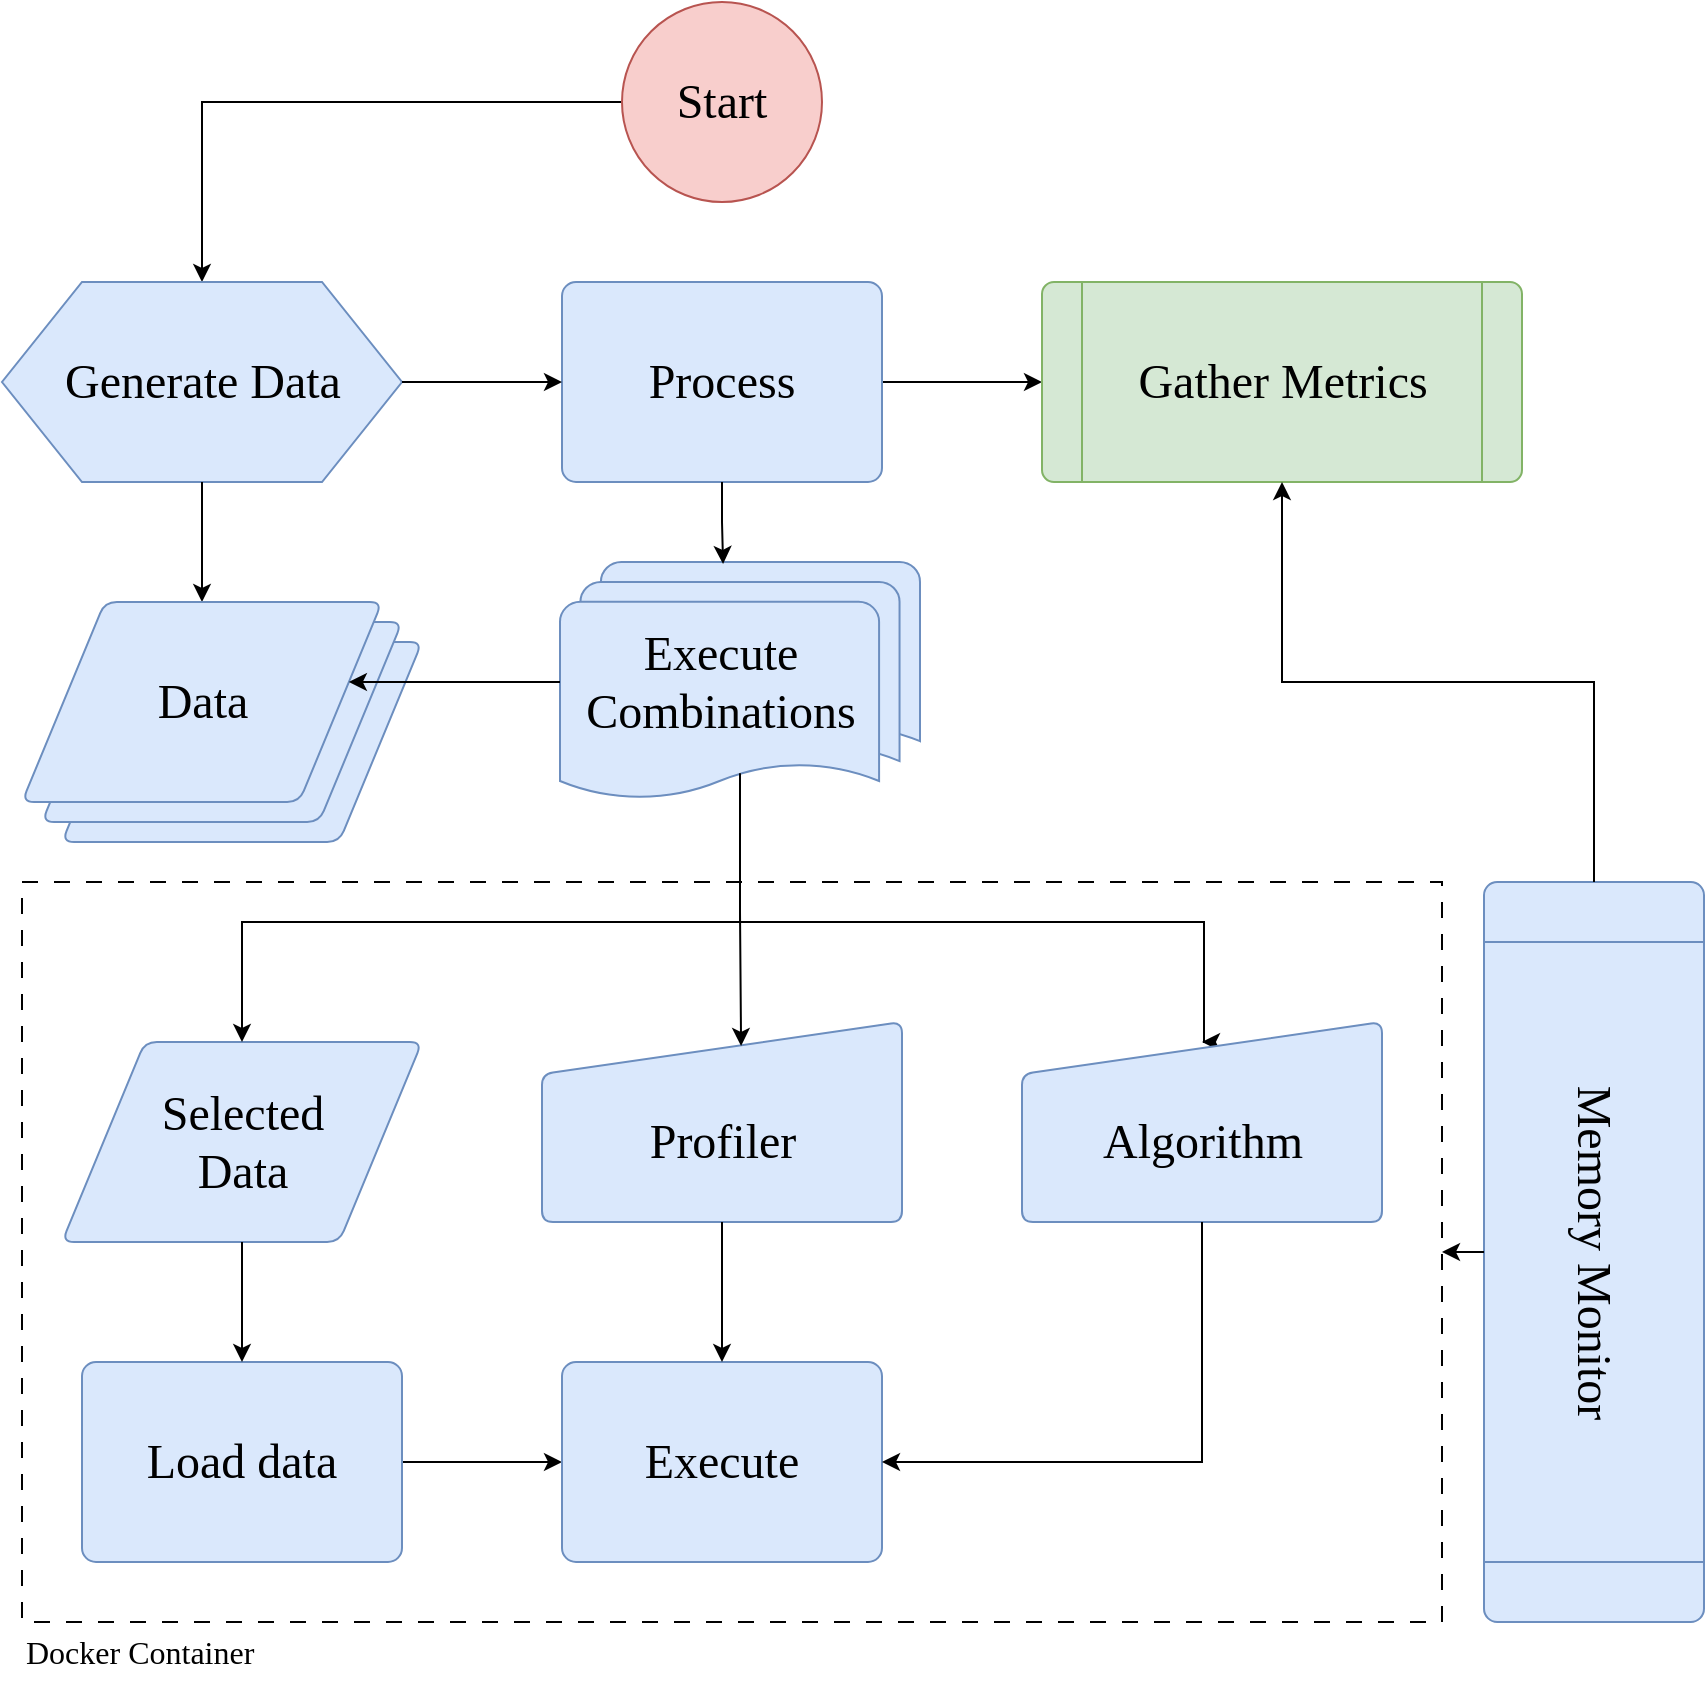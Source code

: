 <mxfile version="26.0.10">
  <diagram name="Page-1" id="b8q0Q2Qu1mNs1k-4M_kO">
    <mxGraphModel dx="960" dy="933" grid="1" gridSize="10" guides="1" tooltips="1" connect="1" arrows="1" fold="1" page="1" pageScale="1" pageWidth="850" pageHeight="1100" math="0" shadow="0">
      <root>
        <mxCell id="0" />
        <mxCell id="1" parent="0" />
        <mxCell id="p1mo3sN1p-dWeBABTkZB-15" style="edgeStyle=orthogonalEdgeStyle;rounded=0;orthogonalLoop=1;jettySize=auto;html=1;entryX=0.5;entryY=0;entryDx=0;entryDy=0;" edge="1" parent="1" source="p1mo3sN1p-dWeBABTkZB-11" target="p1mo3sN1p-dWeBABTkZB-12">
          <mxGeometry relative="1" as="geometry" />
        </mxCell>
        <mxCell id="p1mo3sN1p-dWeBABTkZB-11" value="&lt;font style=&quot;font-size: 24px;&quot; face=&quot;Times New Roman&quot;&gt;Start&lt;/font&gt;" style="strokeWidth=1;html=1;shape=mxgraph.flowchart.start_2;whiteSpace=wrap;fillColor=#f8cecc;strokeColor=#b85450;" vertex="1" parent="1">
          <mxGeometry x="310" width="100" height="100" as="geometry" />
        </mxCell>
        <mxCell id="p1mo3sN1p-dWeBABTkZB-14" value="" style="group" vertex="1" connectable="0" parent="1">
          <mxGeometry y="140" width="200" height="100" as="geometry" />
        </mxCell>
        <mxCell id="p1mo3sN1p-dWeBABTkZB-12" value="" style="verticalLabelPosition=bottom;verticalAlign=top;html=1;shape=hexagon;perimeter=hexagonPerimeter2;arcSize=6;size=0.2;fillColor=#dae8fc;strokeColor=#6c8ebf;" vertex="1" parent="p1mo3sN1p-dWeBABTkZB-14">
          <mxGeometry width="200" height="100" as="geometry" />
        </mxCell>
        <mxCell id="p1mo3sN1p-dWeBABTkZB-13" value="&lt;font style=&quot;font-size: 24px;&quot; face=&quot;Times New Roman&quot;&gt;Generate Data&lt;/font&gt;" style="text;html=1;align=center;verticalAlign=middle;resizable=0;points=[];autosize=1;" vertex="1" parent="p1mo3sN1p-dWeBABTkZB-14">
          <mxGeometry x="20" y="30" width="160" height="40" as="geometry" />
        </mxCell>
        <mxCell id="p1mo3sN1p-dWeBABTkZB-18" style="edgeStyle=orthogonalEdgeStyle;rounded=0;orthogonalLoop=1;jettySize=auto;html=1;entryX=0;entryY=0.5;entryDx=0;entryDy=0;" edge="1" parent="1" source="p1mo3sN1p-dWeBABTkZB-16" target="p1mo3sN1p-dWeBABTkZB-10">
          <mxGeometry relative="1" as="geometry" />
        </mxCell>
        <mxCell id="p1mo3sN1p-dWeBABTkZB-16" value="&lt;font style=&quot;font-size: 24px;&quot; face=&quot;Times New Roman&quot;&gt;Process&lt;/font&gt;" style="rounded=1;whiteSpace=wrap;html=1;absoluteArcSize=1;arcSize=14;strokeWidth=1;fillColor=#dae8fc;strokeColor=#6c8ebf;" vertex="1" parent="1">
          <mxGeometry x="280" y="140" width="160" height="100" as="geometry" />
        </mxCell>
        <mxCell id="p1mo3sN1p-dWeBABTkZB-17" style="edgeStyle=orthogonalEdgeStyle;rounded=0;orthogonalLoop=1;jettySize=auto;html=1;entryX=0;entryY=0.5;entryDx=0;entryDy=0;" edge="1" parent="1" source="p1mo3sN1p-dWeBABTkZB-12" target="p1mo3sN1p-dWeBABTkZB-16">
          <mxGeometry relative="1" as="geometry" />
        </mxCell>
        <mxCell id="p1mo3sN1p-dWeBABTkZB-20" value="" style="group" vertex="1" connectable="0" parent="1">
          <mxGeometry x="520" y="140" width="240" height="100" as="geometry" />
        </mxCell>
        <mxCell id="p1mo3sN1p-dWeBABTkZB-10" value="" style="verticalLabelPosition=bottom;verticalAlign=top;html=1;shape=process;whiteSpace=wrap;rounded=1;size=0.083;arcSize=6;fillColor=#d5e8d4;strokeColor=#82b366;" vertex="1" parent="p1mo3sN1p-dWeBABTkZB-20">
          <mxGeometry width="240" height="100" as="geometry" />
        </mxCell>
        <mxCell id="p1mo3sN1p-dWeBABTkZB-19" value="&lt;font style=&quot;font-size: 24px;&quot; face=&quot;Times New Roman&quot;&gt;Gather Metrics&lt;/font&gt;" style="text;html=1;align=center;verticalAlign=middle;resizable=0;points=[];autosize=1;" vertex="1" parent="p1mo3sN1p-dWeBABTkZB-20">
          <mxGeometry x="35" y="30" width="170" height="40" as="geometry" />
        </mxCell>
        <mxCell id="p1mo3sN1p-dWeBABTkZB-23" value="" style="group" vertex="1" connectable="0" parent="1">
          <mxGeometry x="279" y="280" width="180" height="120" as="geometry" />
        </mxCell>
        <mxCell id="p1mo3sN1p-dWeBABTkZB-52" style="edgeStyle=orthogonalEdgeStyle;rounded=0;orthogonalLoop=1;jettySize=auto;html=1;exitX=0.5;exitY=0.88;exitDx=0;exitDy=0;exitPerimeter=0;" edge="1" parent="p1mo3sN1p-dWeBABTkZB-23" source="p1mo3sN1p-dWeBABTkZB-21">
          <mxGeometry relative="1" as="geometry">
            <mxPoint x="321" y="240" as="targetPoint" />
            <Array as="points">
              <mxPoint x="90" y="180" />
              <mxPoint x="322" y="180" />
              <mxPoint x="322" y="240" />
            </Array>
          </mxGeometry>
        </mxCell>
        <mxCell id="p1mo3sN1p-dWeBABTkZB-21" value="" style="strokeWidth=1;html=1;shape=mxgraph.flowchart.multi-document;whiteSpace=wrap;fillColor=#dae8fc;strokeColor=#6c8ebf;" vertex="1" parent="p1mo3sN1p-dWeBABTkZB-23">
          <mxGeometry width="180" height="120" as="geometry" />
        </mxCell>
        <mxCell id="p1mo3sN1p-dWeBABTkZB-22" value="&lt;font style=&quot;font-size: 24px;&quot; face=&quot;Times New Roman&quot;&gt;Execute&lt;/font&gt;&lt;div&gt;&lt;font style=&quot;font-size: 24px;&quot; face=&quot;Times New Roman&quot;&gt;Combinations&lt;/font&gt;&lt;/div&gt;" style="text;html=1;align=center;verticalAlign=middle;resizable=0;points=[];autosize=1;" vertex="1" parent="p1mo3sN1p-dWeBABTkZB-23">
          <mxGeometry y="25" width="160" height="70" as="geometry" />
        </mxCell>
        <mxCell id="p1mo3sN1p-dWeBABTkZB-24" style="edgeStyle=orthogonalEdgeStyle;rounded=0;orthogonalLoop=1;jettySize=auto;html=1;entryX=0.453;entryY=0.008;entryDx=0;entryDy=0;entryPerimeter=0;" edge="1" parent="1" source="p1mo3sN1p-dWeBABTkZB-16" target="p1mo3sN1p-dWeBABTkZB-21">
          <mxGeometry relative="1" as="geometry" />
        </mxCell>
        <mxCell id="p1mo3sN1p-dWeBABTkZB-26" style="edgeStyle=orthogonalEdgeStyle;rounded=0;orthogonalLoop=1;jettySize=auto;html=1;exitX=0.5;exitY=1;exitDx=0;exitDy=0;entryX=0.5;entryY=0;entryDx=0;entryDy=0;" edge="1" parent="1" source="p1mo3sN1p-dWeBABTkZB-12" target="p1mo3sN1p-dWeBABTkZB-25">
          <mxGeometry relative="1" as="geometry" />
        </mxCell>
        <mxCell id="p1mo3sN1p-dWeBABTkZB-31" value="" style="group" vertex="1" connectable="0" parent="1">
          <mxGeometry x="10" y="300" width="200" height="120" as="geometry" />
        </mxCell>
        <mxCell id="p1mo3sN1p-dWeBABTkZB-30" value="" style="group" vertex="1" connectable="0" parent="p1mo3sN1p-dWeBABTkZB-31">
          <mxGeometry width="200" height="120" as="geometry" />
        </mxCell>
        <mxCell id="p1mo3sN1p-dWeBABTkZB-29" value="" style="shape=parallelogram;html=1;strokeWidth=1;perimeter=parallelogramPerimeter;whiteSpace=wrap;rounded=1;arcSize=12;size=0.23;fillColor=#dae8fc;strokeColor=#6c8ebf;" vertex="1" parent="p1mo3sN1p-dWeBABTkZB-30">
          <mxGeometry x="20" y="20" width="180" height="100" as="geometry" />
        </mxCell>
        <mxCell id="p1mo3sN1p-dWeBABTkZB-28" value="" style="shape=parallelogram;html=1;strokeWidth=1;perimeter=parallelogramPerimeter;whiteSpace=wrap;rounded=1;arcSize=12;size=0.23;fillColor=#dae8fc;strokeColor=#6c8ebf;" vertex="1" parent="p1mo3sN1p-dWeBABTkZB-30">
          <mxGeometry x="10" y="10" width="180" height="100" as="geometry" />
        </mxCell>
        <mxCell id="p1mo3sN1p-dWeBABTkZB-25" value="&lt;span style=&quot;color: rgba(0, 0, 0, 0); font-family: monospace; font-size: 0px; text-align: start; text-wrap-mode: nowrap;&quot;&gt;%3CmxGraphModel%3E%3Croot%3E%3CmxCell%20id%3D%220%22%2F%3E%3CmxCell%20id%3D%221%22%20parent%3D%220%22%2F%3E%3CmxCell%20id%3D%222%22%20value%3D%22%22%20style%3D%22shape%3Dparallelogram%3Bhtml%3D1%3BstrokeWidth%3D1%3Bperimeter%3DparallelogramPerimeter%3BwhiteSpace%3Dwrap%3Brounded%3D1%3BarcSize%3D12%3Bsize%3D0.23%3BfillColor%3D%23dae8fc%3BstrokeColor%3D%236c8ebf%3B%22%20vertex%3D%221%22%20parent%3D%221%22%3E%3CmxGeometry%20x%3D%2220%22%20y%3D%22310%22%20width%3D%22180%22%20height%3D%22100%22%20as%3D%22geometry%22%2F%3E%3C%2FmxCell%3E%3C%2Froot%3E%3C%2FmxGraphModel%3E&lt;/span&gt;" style="shape=parallelogram;html=1;strokeWidth=1;perimeter=parallelogramPerimeter;whiteSpace=wrap;rounded=1;arcSize=12;size=0.23;fillColor=#dae8fc;strokeColor=#6c8ebf;" vertex="1" parent="p1mo3sN1p-dWeBABTkZB-30">
          <mxGeometry width="180" height="100" as="geometry" />
        </mxCell>
        <mxCell id="p1mo3sN1p-dWeBABTkZB-27" value="&lt;font style=&quot;font-size: 24px;&quot; face=&quot;Times New Roman&quot;&gt;Data&lt;/font&gt;" style="text;html=1;align=center;verticalAlign=middle;resizable=0;points=[];autosize=1;" vertex="1" parent="p1mo3sN1p-dWeBABTkZB-31">
          <mxGeometry x="55" y="30" width="70" height="40" as="geometry" />
        </mxCell>
        <mxCell id="p1mo3sN1p-dWeBABTkZB-34" value="" style="group" vertex="1" connectable="0" parent="1">
          <mxGeometry x="30" y="520" width="220" height="100" as="geometry" />
        </mxCell>
        <mxCell id="p1mo3sN1p-dWeBABTkZB-32" value="&lt;span style=&quot;color: rgba(0, 0, 0, 0); font-family: monospace; font-size: 0px; text-align: start; text-wrap-mode: nowrap;&quot;&gt;%3CmxGraphModel%3E%3Croot%3E%3CmxCell%20id%3D%220%22%2F%3E%3CmxCell%20id%3D%221%22%20parent%3D%220%22%2F%3E%3CmxCell%20id%3D%222%22%20value%3D%22%22%20style%3D%22shape%3Dparallelogram%3Bhtml%3D1%3BstrokeWidth%3D1%3Bperimeter%3DparallelogramPerimeter%3BwhiteSpace%3Dwrap%3Brounded%3D1%3BarcSize%3D12%3Bsize%3D0.23%3BfillColor%3D%23dae8fc%3BstrokeColor%3D%236c8ebf%3B%22%20vertex%3D%221%22%20parent%3D%221%22%3E%3CmxGeometry%20x%3D%2220%22%20y%3D%22310%22%20width%3D%22180%22%20height%3D%22100%22%20as%3D%22geometry%22%2F%3E%3C%2FmxCell%3E%3C%2Froot%3E%3C%2FmxGraphModel%3E&lt;/span&gt;" style="shape=parallelogram;html=1;strokeWidth=1;perimeter=parallelogramPerimeter;whiteSpace=wrap;rounded=1;arcSize=12;size=0.23;fillColor=#dae8fc;strokeColor=#6c8ebf;" vertex="1" parent="p1mo3sN1p-dWeBABTkZB-34">
          <mxGeometry width="180" height="100" as="geometry" />
        </mxCell>
        <mxCell id="p1mo3sN1p-dWeBABTkZB-33" value="&lt;font style=&quot;font-size: 24px;&quot; face=&quot;Times New Roman&quot;&gt;Selected&lt;/font&gt;&lt;div&gt;&lt;font style=&quot;font-size: 24px;&quot; face=&quot;Times New Roman&quot;&gt;Data&lt;/font&gt;&lt;/div&gt;" style="text;html=1;align=center;verticalAlign=middle;resizable=0;points=[];autosize=1;" vertex="1" parent="p1mo3sN1p-dWeBABTkZB-34">
          <mxGeometry x="40" y="15" width="100" height="70" as="geometry" />
        </mxCell>
        <mxCell id="p1mo3sN1p-dWeBABTkZB-40" value="" style="group" vertex="1" connectable="0" parent="1">
          <mxGeometry x="270" y="510" width="180" height="100" as="geometry" />
        </mxCell>
        <mxCell id="p1mo3sN1p-dWeBABTkZB-38" value="" style="html=1;strokeWidth=1;shape=manualInput;whiteSpace=wrap;rounded=1;size=26;arcSize=11;fillColor=#dae8fc;strokeColor=#6c8ebf;" vertex="1" parent="p1mo3sN1p-dWeBABTkZB-40">
          <mxGeometry width="180" height="100" as="geometry" />
        </mxCell>
        <mxCell id="p1mo3sN1p-dWeBABTkZB-39" value="&lt;font face=&quot;Times New Roman&quot;&gt;&lt;span style=&quot;font-size: 24px;&quot;&gt;Profiler&lt;/span&gt;&lt;/font&gt;" style="text;html=1;align=center;verticalAlign=middle;resizable=0;points=[];autosize=1;" vertex="1" parent="p1mo3sN1p-dWeBABTkZB-40">
          <mxGeometry x="40" y="40" width="100" height="40" as="geometry" />
        </mxCell>
        <mxCell id="p1mo3sN1p-dWeBABTkZB-42" value="" style="group" vertex="1" connectable="0" parent="1">
          <mxGeometry x="510" y="510" width="180" height="100" as="geometry" />
        </mxCell>
        <mxCell id="p1mo3sN1p-dWeBABTkZB-43" value="" style="html=1;strokeWidth=1;shape=manualInput;whiteSpace=wrap;rounded=1;size=26;arcSize=11;fillColor=#dae8fc;strokeColor=#6c8ebf;" vertex="1" parent="p1mo3sN1p-dWeBABTkZB-42">
          <mxGeometry width="180" height="100" as="geometry" />
        </mxCell>
        <mxCell id="p1mo3sN1p-dWeBABTkZB-44" value="&lt;font face=&quot;Times New Roman&quot;&gt;&lt;span style=&quot;font-size: 24px;&quot;&gt;Algorithm&lt;/span&gt;&lt;/font&gt;" style="text;html=1;align=center;verticalAlign=middle;resizable=0;points=[];autosize=1;" vertex="1" parent="p1mo3sN1p-dWeBABTkZB-42">
          <mxGeometry x="30" y="40" width="120" height="40" as="geometry" />
        </mxCell>
        <mxCell id="p1mo3sN1p-dWeBABTkZB-45" style="edgeStyle=orthogonalEdgeStyle;rounded=0;orthogonalLoop=1;jettySize=auto;html=1;entryX=0.553;entryY=0.12;entryDx=0;entryDy=0;entryPerimeter=0;" edge="1" parent="1" source="p1mo3sN1p-dWeBABTkZB-21" target="p1mo3sN1p-dWeBABTkZB-38">
          <mxGeometry relative="1" as="geometry" />
        </mxCell>
        <mxCell id="p1mo3sN1p-dWeBABTkZB-49" style="edgeStyle=orthogonalEdgeStyle;rounded=0;orthogonalLoop=1;jettySize=auto;html=1;entryX=0.908;entryY=0.4;entryDx=0;entryDy=0;entryPerimeter=0;" edge="1" parent="1" source="p1mo3sN1p-dWeBABTkZB-21" target="p1mo3sN1p-dWeBABTkZB-25">
          <mxGeometry relative="1" as="geometry" />
        </mxCell>
        <mxCell id="p1mo3sN1p-dWeBABTkZB-50" style="edgeStyle=orthogonalEdgeStyle;rounded=0;orthogonalLoop=1;jettySize=auto;html=1;exitX=0.5;exitY=0.88;exitDx=0;exitDy=0;exitPerimeter=0;entryX=0.5;entryY=0;entryDx=0;entryDy=0;" edge="1" parent="1" source="p1mo3sN1p-dWeBABTkZB-21" target="p1mo3sN1p-dWeBABTkZB-32">
          <mxGeometry relative="1" as="geometry">
            <Array as="points">
              <mxPoint x="369" y="460" />
              <mxPoint x="120" y="460" />
            </Array>
          </mxGeometry>
        </mxCell>
        <mxCell id="p1mo3sN1p-dWeBABTkZB-63" style="edgeStyle=orthogonalEdgeStyle;rounded=0;orthogonalLoop=1;jettySize=auto;html=1;entryX=0;entryY=0.5;entryDx=0;entryDy=0;" edge="1" parent="1" source="p1mo3sN1p-dWeBABTkZB-55" target="p1mo3sN1p-dWeBABTkZB-59">
          <mxGeometry relative="1" as="geometry" />
        </mxCell>
        <mxCell id="p1mo3sN1p-dWeBABTkZB-55" value="&lt;font style=&quot;font-size: 24px;&quot; face=&quot;Times New Roman&quot;&gt;Load data&lt;/font&gt;" style="rounded=1;whiteSpace=wrap;html=1;absoluteArcSize=1;arcSize=14;strokeWidth=1;fillColor=#dae8fc;strokeColor=#6c8ebf;" vertex="1" parent="1">
          <mxGeometry x="40" y="680" width="160" height="100" as="geometry" />
        </mxCell>
        <mxCell id="p1mo3sN1p-dWeBABTkZB-58" style="edgeStyle=orthogonalEdgeStyle;rounded=0;orthogonalLoop=1;jettySize=auto;html=1;entryX=0.5;entryY=0;entryDx=0;entryDy=0;" edge="1" parent="1" source="p1mo3sN1p-dWeBABTkZB-32" target="p1mo3sN1p-dWeBABTkZB-55">
          <mxGeometry relative="1" as="geometry" />
        </mxCell>
        <mxCell id="p1mo3sN1p-dWeBABTkZB-59" value="&lt;font style=&quot;font-size: 24px;&quot; face=&quot;Times New Roman&quot;&gt;Execute&lt;/font&gt;" style="rounded=1;whiteSpace=wrap;html=1;absoluteArcSize=1;arcSize=14;strokeWidth=1;fillColor=#dae8fc;strokeColor=#6c8ebf;" vertex="1" parent="1">
          <mxGeometry x="280" y="680" width="160" height="100" as="geometry" />
        </mxCell>
        <mxCell id="p1mo3sN1p-dWeBABTkZB-64" style="edgeStyle=orthogonalEdgeStyle;rounded=0;orthogonalLoop=1;jettySize=auto;html=1;entryX=0.5;entryY=0;entryDx=0;entryDy=0;" edge="1" parent="1" source="p1mo3sN1p-dWeBABTkZB-38" target="p1mo3sN1p-dWeBABTkZB-59">
          <mxGeometry relative="1" as="geometry" />
        </mxCell>
        <mxCell id="p1mo3sN1p-dWeBABTkZB-65" style="edgeStyle=orthogonalEdgeStyle;rounded=0;orthogonalLoop=1;jettySize=auto;html=1;entryX=1;entryY=0.5;entryDx=0;entryDy=0;" edge="1" parent="1" source="p1mo3sN1p-dWeBABTkZB-43" target="p1mo3sN1p-dWeBABTkZB-59">
          <mxGeometry relative="1" as="geometry">
            <Array as="points">
              <mxPoint x="600" y="730" />
            </Array>
          </mxGeometry>
        </mxCell>
        <mxCell id="p1mo3sN1p-dWeBABTkZB-68" value="" style="rounded=0;whiteSpace=wrap;html=1;fillColor=none;dashed=1;dashPattern=8 8;" vertex="1" parent="1">
          <mxGeometry x="10" y="440" width="710" height="370" as="geometry" />
        </mxCell>
        <mxCell id="p1mo3sN1p-dWeBABTkZB-69" value="&lt;font style=&quot;font-size: 16px;&quot; face=&quot;Times New Roman&quot;&gt;Docker Container&lt;/font&gt;" style="text;html=1;align=left;verticalAlign=middle;resizable=0;points=[];autosize=1;" vertex="1" parent="1">
          <mxGeometry x="10" y="810" width="140" height="30" as="geometry" />
        </mxCell>
        <mxCell id="p1mo3sN1p-dWeBABTkZB-72" value="" style="group" vertex="1" connectable="0" parent="1">
          <mxGeometry x="741" y="440" width="110" height="370" as="geometry" />
        </mxCell>
        <mxCell id="p1mo3sN1p-dWeBABTkZB-70" value="" style="verticalLabelPosition=bottom;verticalAlign=top;html=1;shape=process;whiteSpace=wrap;rounded=1;size=0.081;arcSize=6;rotation=90;fillColor=#dae8fc;strokeColor=#6c8ebf;" vertex="1" parent="p1mo3sN1p-dWeBABTkZB-72">
          <mxGeometry x="-130" y="130" width="370" height="110" as="geometry" />
        </mxCell>
        <mxCell id="p1mo3sN1p-dWeBABTkZB-71" value="&lt;font style=&quot;font-size: 24px;&quot; face=&quot;Times New Roman&quot;&gt;Memory Monitor&lt;/font&gt;" style="text;html=1;align=center;verticalAlign=middle;resizable=0;points=[];autosize=1;rotation=90;" vertex="1" parent="p1mo3sN1p-dWeBABTkZB-72">
          <mxGeometry x="-40" y="165" width="190" height="40" as="geometry" />
        </mxCell>
        <mxCell id="p1mo3sN1p-dWeBABTkZB-73" style="edgeStyle=orthogonalEdgeStyle;rounded=0;orthogonalLoop=1;jettySize=auto;html=1;entryX=1;entryY=0.5;entryDx=0;entryDy=0;" edge="1" parent="1" source="p1mo3sN1p-dWeBABTkZB-70" target="p1mo3sN1p-dWeBABTkZB-68">
          <mxGeometry relative="1" as="geometry" />
        </mxCell>
        <mxCell id="p1mo3sN1p-dWeBABTkZB-74" style="edgeStyle=orthogonalEdgeStyle;rounded=0;orthogonalLoop=1;jettySize=auto;html=1;entryX=0.5;entryY=1;entryDx=0;entryDy=0;" edge="1" parent="1" source="p1mo3sN1p-dWeBABTkZB-70" target="p1mo3sN1p-dWeBABTkZB-10">
          <mxGeometry relative="1" as="geometry" />
        </mxCell>
      </root>
    </mxGraphModel>
  </diagram>
</mxfile>
